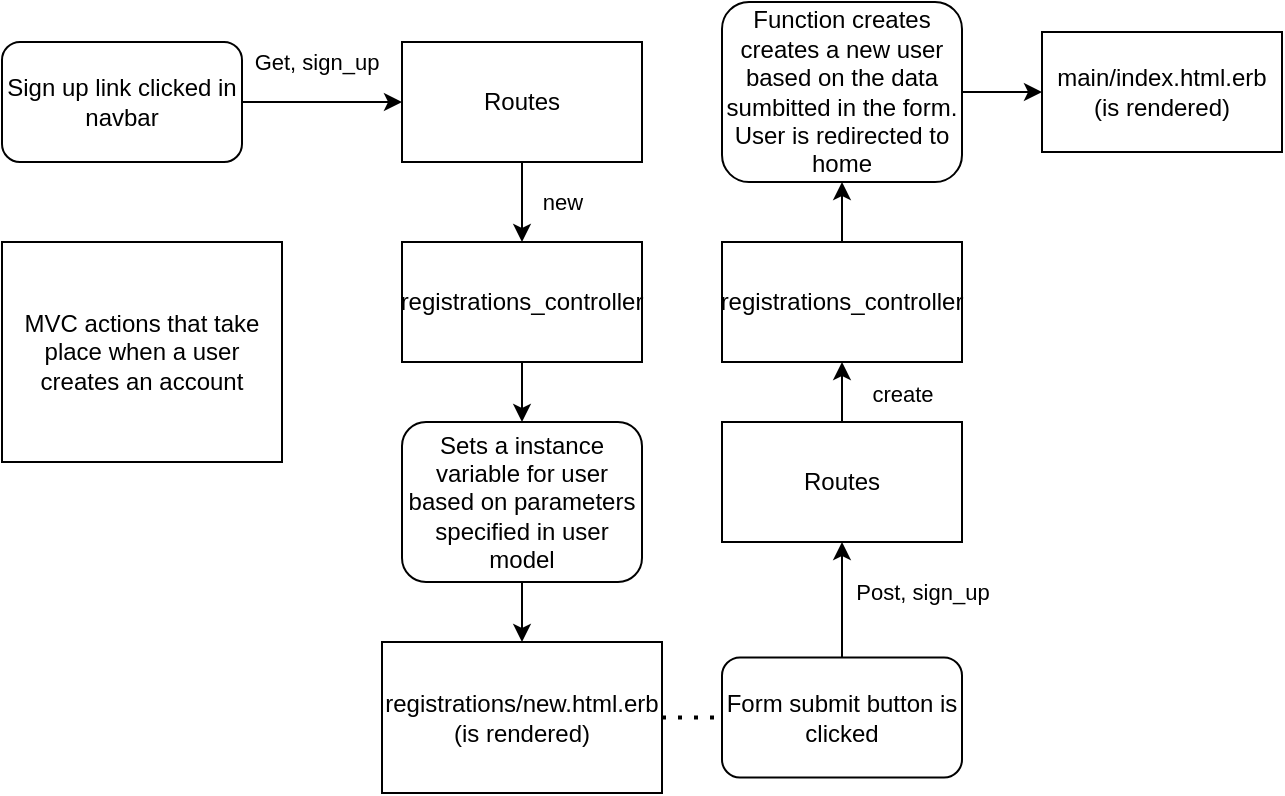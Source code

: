 <mxfile version="20.8.14" type="github">
  <diagram id="C5RBs43oDa-KdzZeNtuy" name="Page-1">
    <mxGraphModel dx="1151" dy="555" grid="1" gridSize="10" guides="1" tooltips="1" connect="1" arrows="1" fold="1" page="1" pageScale="1" pageWidth="827" pageHeight="1169" math="0" shadow="0">
      <root>
        <mxCell id="WIyWlLk6GJQsqaUBKTNV-0" />
        <mxCell id="WIyWlLk6GJQsqaUBKTNV-1" parent="WIyWlLk6GJQsqaUBKTNV-0" />
        <mxCell id="FHP0kAgqDx-dFsbqrs1T-1" value="&lt;div&gt;Sign up link clicked in navbar&lt;/div&gt;" style="rounded=1;whiteSpace=wrap;html=1;" vertex="1" parent="WIyWlLk6GJQsqaUBKTNV-1">
          <mxGeometry x="80" y="220" width="120" height="60" as="geometry" />
        </mxCell>
        <mxCell id="FHP0kAgqDx-dFsbqrs1T-6" style="edgeStyle=orthogonalEdgeStyle;rounded=0;orthogonalLoop=1;jettySize=auto;html=1;exitX=0.5;exitY=1;exitDx=0;exitDy=0;entryX=0.5;entryY=0;entryDx=0;entryDy=0;" edge="1" parent="WIyWlLk6GJQsqaUBKTNV-1" source="FHP0kAgqDx-dFsbqrs1T-2" target="FHP0kAgqDx-dFsbqrs1T-5">
          <mxGeometry relative="1" as="geometry" />
        </mxCell>
        <mxCell id="FHP0kAgqDx-dFsbqrs1T-7" value="new" style="edgeLabel;html=1;align=center;verticalAlign=middle;resizable=0;points=[];" vertex="1" connectable="0" parent="FHP0kAgqDx-dFsbqrs1T-6">
          <mxGeometry x="0.15" y="1" relative="1" as="geometry">
            <mxPoint x="19" y="-3" as="offset" />
          </mxGeometry>
        </mxCell>
        <mxCell id="FHP0kAgqDx-dFsbqrs1T-2" value="Routes" style="rounded=0;whiteSpace=wrap;html=1;" vertex="1" parent="WIyWlLk6GJQsqaUBKTNV-1">
          <mxGeometry x="280" y="220" width="120" height="60" as="geometry" />
        </mxCell>
        <mxCell id="FHP0kAgqDx-dFsbqrs1T-3" value="" style="endArrow=classic;html=1;rounded=0;exitX=1;exitY=0.5;exitDx=0;exitDy=0;entryX=0;entryY=0.5;entryDx=0;entryDy=0;" edge="1" parent="WIyWlLk6GJQsqaUBKTNV-1" source="FHP0kAgqDx-dFsbqrs1T-1" target="FHP0kAgqDx-dFsbqrs1T-2">
          <mxGeometry width="50" height="50" relative="1" as="geometry">
            <mxPoint x="310" y="340" as="sourcePoint" />
            <mxPoint x="360" y="290" as="targetPoint" />
          </mxGeometry>
        </mxCell>
        <mxCell id="FHP0kAgqDx-dFsbqrs1T-4" value="&lt;div&gt;Get, sign_up&lt;/div&gt;" style="edgeLabel;html=1;align=center;verticalAlign=middle;resizable=0;points=[];" vertex="1" connectable="0" parent="FHP0kAgqDx-dFsbqrs1T-3">
          <mxGeometry x="0.367" relative="1" as="geometry">
            <mxPoint x="-18" y="-20" as="offset" />
          </mxGeometry>
        </mxCell>
        <mxCell id="FHP0kAgqDx-dFsbqrs1T-9" style="edgeStyle=orthogonalEdgeStyle;rounded=0;orthogonalLoop=1;jettySize=auto;html=1;exitX=0.5;exitY=1;exitDx=0;exitDy=0;entryX=0.5;entryY=0;entryDx=0;entryDy=0;" edge="1" parent="WIyWlLk6GJQsqaUBKTNV-1" source="FHP0kAgqDx-dFsbqrs1T-5" target="FHP0kAgqDx-dFsbqrs1T-8">
          <mxGeometry relative="1" as="geometry" />
        </mxCell>
        <mxCell id="FHP0kAgqDx-dFsbqrs1T-5" value="&lt;div&gt;registrations_controller&lt;/div&gt;" style="rounded=0;whiteSpace=wrap;html=1;" vertex="1" parent="WIyWlLk6GJQsqaUBKTNV-1">
          <mxGeometry x="280" y="320" width="120" height="60" as="geometry" />
        </mxCell>
        <mxCell id="FHP0kAgqDx-dFsbqrs1T-11" style="edgeStyle=orthogonalEdgeStyle;rounded=0;orthogonalLoop=1;jettySize=auto;html=1;exitX=0.5;exitY=1;exitDx=0;exitDy=0;entryX=0.5;entryY=0;entryDx=0;entryDy=0;" edge="1" parent="WIyWlLk6GJQsqaUBKTNV-1" source="FHP0kAgqDx-dFsbqrs1T-8" target="FHP0kAgqDx-dFsbqrs1T-10">
          <mxGeometry relative="1" as="geometry" />
        </mxCell>
        <mxCell id="FHP0kAgqDx-dFsbqrs1T-8" value="Sets a instance variable for user based on parameters specified in user model" style="rounded=1;whiteSpace=wrap;html=1;" vertex="1" parent="WIyWlLk6GJQsqaUBKTNV-1">
          <mxGeometry x="280" y="410" width="120" height="80" as="geometry" />
        </mxCell>
        <mxCell id="FHP0kAgqDx-dFsbqrs1T-10" value="&lt;div&gt;registrations/new.html.erb&lt;/div&gt;&lt;div&gt;(is rendered)&lt;br&gt;&lt;/div&gt;" style="rounded=0;whiteSpace=wrap;html=1;" vertex="1" parent="WIyWlLk6GJQsqaUBKTNV-1">
          <mxGeometry x="270" y="520" width="140" height="75.5" as="geometry" />
        </mxCell>
        <mxCell id="FHP0kAgqDx-dFsbqrs1T-14" style="edgeStyle=orthogonalEdgeStyle;rounded=0;orthogonalLoop=1;jettySize=auto;html=1;exitX=0.5;exitY=0;exitDx=0;exitDy=0;entryX=0.5;entryY=1;entryDx=0;entryDy=0;" edge="1" parent="WIyWlLk6GJQsqaUBKTNV-1" source="FHP0kAgqDx-dFsbqrs1T-12" target="FHP0kAgqDx-dFsbqrs1T-13">
          <mxGeometry relative="1" as="geometry" />
        </mxCell>
        <mxCell id="FHP0kAgqDx-dFsbqrs1T-15" value="Post, sign_up" style="edgeLabel;html=1;align=center;verticalAlign=middle;resizable=0;points=[];" vertex="1" connectable="0" parent="FHP0kAgqDx-dFsbqrs1T-14">
          <mxGeometry x="0.162" y="1" relative="1" as="geometry">
            <mxPoint x="41" as="offset" />
          </mxGeometry>
        </mxCell>
        <mxCell id="FHP0kAgqDx-dFsbqrs1T-12" value="Form submit button is clicked" style="rounded=1;whiteSpace=wrap;html=1;" vertex="1" parent="WIyWlLk6GJQsqaUBKTNV-1">
          <mxGeometry x="440" y="527.75" width="120" height="60" as="geometry" />
        </mxCell>
        <mxCell id="FHP0kAgqDx-dFsbqrs1T-17" style="edgeStyle=orthogonalEdgeStyle;rounded=0;orthogonalLoop=1;jettySize=auto;html=1;exitX=0.5;exitY=0;exitDx=0;exitDy=0;entryX=0.5;entryY=1;entryDx=0;entryDy=0;" edge="1" parent="WIyWlLk6GJQsqaUBKTNV-1" source="FHP0kAgqDx-dFsbqrs1T-13" target="FHP0kAgqDx-dFsbqrs1T-16">
          <mxGeometry relative="1" as="geometry" />
        </mxCell>
        <mxCell id="FHP0kAgqDx-dFsbqrs1T-18" value="create" style="edgeLabel;html=1;align=center;verticalAlign=middle;resizable=0;points=[];" vertex="1" connectable="0" parent="FHP0kAgqDx-dFsbqrs1T-17">
          <mxGeometry x="0.25" relative="1" as="geometry">
            <mxPoint x="30" y="5" as="offset" />
          </mxGeometry>
        </mxCell>
        <mxCell id="FHP0kAgqDx-dFsbqrs1T-13" value="Routes" style="rounded=0;whiteSpace=wrap;html=1;" vertex="1" parent="WIyWlLk6GJQsqaUBKTNV-1">
          <mxGeometry x="440" y="410" width="120" height="60" as="geometry" />
        </mxCell>
        <mxCell id="FHP0kAgqDx-dFsbqrs1T-21" style="edgeStyle=orthogonalEdgeStyle;rounded=0;orthogonalLoop=1;jettySize=auto;html=1;exitX=0.5;exitY=0;exitDx=0;exitDy=0;entryX=0.5;entryY=1;entryDx=0;entryDy=0;" edge="1" parent="WIyWlLk6GJQsqaUBKTNV-1" source="FHP0kAgqDx-dFsbqrs1T-16" target="FHP0kAgqDx-dFsbqrs1T-20">
          <mxGeometry relative="1" as="geometry" />
        </mxCell>
        <mxCell id="FHP0kAgqDx-dFsbqrs1T-16" value="registrations_controller" style="rounded=0;whiteSpace=wrap;html=1;" vertex="1" parent="WIyWlLk6GJQsqaUBKTNV-1">
          <mxGeometry x="440" y="320" width="120" height="60" as="geometry" />
        </mxCell>
        <mxCell id="FHP0kAgqDx-dFsbqrs1T-19" value="" style="endArrow=none;dashed=1;html=1;dashPattern=1 3;strokeWidth=2;rounded=0;exitX=1;exitY=0.5;exitDx=0;exitDy=0;entryX=0;entryY=0.5;entryDx=0;entryDy=0;" edge="1" parent="WIyWlLk6GJQsqaUBKTNV-1" source="FHP0kAgqDx-dFsbqrs1T-10" target="FHP0kAgqDx-dFsbqrs1T-12">
          <mxGeometry width="50" height="50" relative="1" as="geometry">
            <mxPoint x="420" y="520" as="sourcePoint" />
            <mxPoint x="470" y="470" as="targetPoint" />
          </mxGeometry>
        </mxCell>
        <mxCell id="FHP0kAgqDx-dFsbqrs1T-23" style="edgeStyle=orthogonalEdgeStyle;rounded=0;orthogonalLoop=1;jettySize=auto;html=1;exitX=1;exitY=0.5;exitDx=0;exitDy=0;entryX=0;entryY=0.5;entryDx=0;entryDy=0;" edge="1" parent="WIyWlLk6GJQsqaUBKTNV-1" source="FHP0kAgqDx-dFsbqrs1T-20" target="FHP0kAgqDx-dFsbqrs1T-22">
          <mxGeometry relative="1" as="geometry" />
        </mxCell>
        <mxCell id="FHP0kAgqDx-dFsbqrs1T-20" value="&lt;div&gt;Function creates creates a new user based on the data sumbitted in the form.&lt;/div&gt;&lt;div&gt;User is redirected to home&lt;br&gt; &lt;/div&gt;" style="rounded=1;whiteSpace=wrap;html=1;" vertex="1" parent="WIyWlLk6GJQsqaUBKTNV-1">
          <mxGeometry x="440" y="200" width="120" height="90" as="geometry" />
        </mxCell>
        <mxCell id="FHP0kAgqDx-dFsbqrs1T-22" value="&lt;div&gt;main/index.html.erb&lt;/div&gt;&lt;div&gt;(is rendered)&lt;br&gt;&lt;/div&gt;" style="rounded=0;whiteSpace=wrap;html=1;" vertex="1" parent="WIyWlLk6GJQsqaUBKTNV-1">
          <mxGeometry x="600" y="215" width="120" height="60" as="geometry" />
        </mxCell>
        <mxCell id="FHP0kAgqDx-dFsbqrs1T-24" value="MVC actions that take place when a user creates an account" style="text;html=1;strokeColor=#000000;fillColor=none;align=center;verticalAlign=middle;whiteSpace=wrap;rounded=0;shadow=0;" vertex="1" parent="WIyWlLk6GJQsqaUBKTNV-1">
          <mxGeometry x="80" y="320" width="140" height="110" as="geometry" />
        </mxCell>
      </root>
    </mxGraphModel>
  </diagram>
</mxfile>
